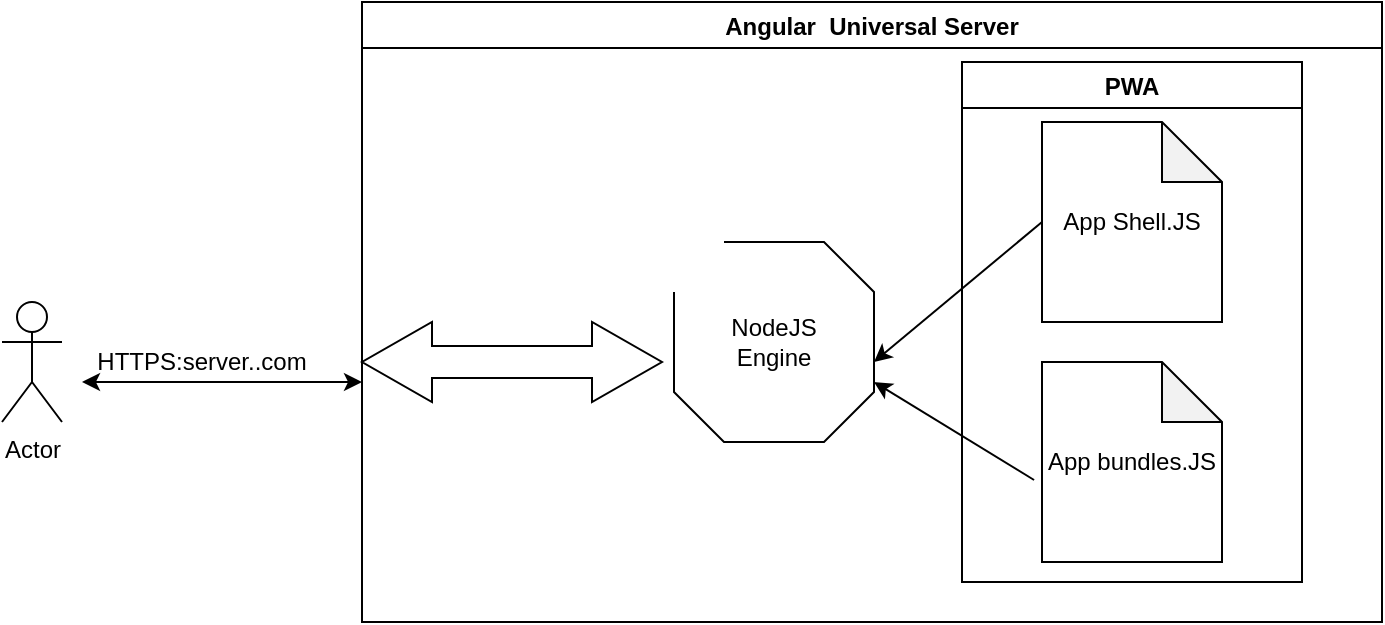 <mxfile version="15.2.8" type="github"><diagram id="70_qfROqWt5G30dgnNGq" name="Page-1"><mxGraphModel dx="1278" dy="617" grid="1" gridSize="10" guides="1" tooltips="1" connect="1" arrows="1" fold="1" page="1" pageScale="1" pageWidth="850" pageHeight="1100" math="0" shadow="0"><root><mxCell id="0"/><mxCell id="1" parent="0"/><mxCell id="eEMJJYMs3V3b30aX9_-q-2" value="Actor" style="shape=umlActor;verticalLabelPosition=bottom;verticalAlign=top;html=1;outlineConnect=0;" vertex="1" parent="1"><mxGeometry x="60" y="280" width="30" height="60" as="geometry"/></mxCell><mxCell id="eEMJJYMs3V3b30aX9_-q-3" value="Angular  Universal Server" style="swimlane;" vertex="1" parent="1"><mxGeometry x="240" y="130" width="510" height="310" as="geometry"/></mxCell><mxCell id="eEMJJYMs3V3b30aX9_-q-4" value="" style="verticalLabelPosition=bottom;verticalAlign=top;html=1;shape=mxgraph.basic.polygon;polyCoords=[[0.25,0],[0.75,0],[1,0.25],[1,0.75],[0.75,1],[0.25,1],[0,0.75],[0,0.25]];polyline=1;fillColor=none;" vertex="1" parent="eEMJJYMs3V3b30aX9_-q-3"><mxGeometry x="156" y="120" width="100" height="100" as="geometry"/></mxCell><mxCell id="eEMJJYMs3V3b30aX9_-q-8" value="NodeJS Engine" style="text;html=1;strokeColor=none;fillColor=none;align=center;verticalAlign=middle;whiteSpace=wrap;rounded=0;" vertex="1" parent="eEMJJYMs3V3b30aX9_-q-3"><mxGeometry x="186" y="160" width="40" height="20" as="geometry"/></mxCell><mxCell id="eEMJJYMs3V3b30aX9_-q-10" value="App Shell.JS" style="text;html=1;strokeColor=none;fillColor=none;align=center;verticalAlign=middle;whiteSpace=wrap;rounded=0;" vertex="1" parent="eEMJJYMs3V3b30aX9_-q-3"><mxGeometry x="360" y="93" width="40" height="20" as="geometry"/></mxCell><mxCell id="eEMJJYMs3V3b30aX9_-q-21" value="" style="html=1;shadow=0;dashed=0;align=center;verticalAlign=middle;shape=mxgraph.arrows2.twoWayArrow;dy=0.6;dx=35;" vertex="1" parent="eEMJJYMs3V3b30aX9_-q-3"><mxGeometry y="160" width="150" height="40" as="geometry"/></mxCell><mxCell id="eEMJJYMs3V3b30aX9_-q-23" value="PWA" style="swimlane;" vertex="1" parent="eEMJJYMs3V3b30aX9_-q-3"><mxGeometry x="300" y="30" width="170" height="260" as="geometry"/></mxCell><mxCell id="eEMJJYMs3V3b30aX9_-q-9" value="App Shell.JS&lt;br&gt;" style="shape=note;whiteSpace=wrap;html=1;backgroundOutline=1;darkOpacity=0.05;" vertex="1" parent="eEMJJYMs3V3b30aX9_-q-23"><mxGeometry x="40" y="30" width="90" height="100" as="geometry"/></mxCell><mxCell id="eEMJJYMs3V3b30aX9_-q-11" value="App&amp;nbsp;bundles.JS" style="shape=note;whiteSpace=wrap;html=1;backgroundOutline=1;darkOpacity=0.05;" vertex="1" parent="eEMJJYMs3V3b30aX9_-q-23"><mxGeometry x="40" y="150" width="90" height="100" as="geometry"/></mxCell><mxCell id="eEMJJYMs3V3b30aX9_-q-6" value="" style="endArrow=classic;startArrow=classic;html=1;" edge="1" parent="1"><mxGeometry width="50" height="50" relative="1" as="geometry"><mxPoint x="100" y="320" as="sourcePoint"/><mxPoint x="240" y="320" as="targetPoint"/></mxGeometry></mxCell><mxCell id="eEMJJYMs3V3b30aX9_-q-7" value="HTTPS:server..com" style="text;html=1;strokeColor=none;fillColor=none;align=center;verticalAlign=middle;whiteSpace=wrap;rounded=0;" vertex="1" parent="1"><mxGeometry x="140" y="300" width="40" height="20" as="geometry"/></mxCell><mxCell id="eEMJJYMs3V3b30aX9_-q-13" value="" style="endArrow=classic;html=1;exitX=0;exitY=0.5;exitDx=0;exitDy=0;exitPerimeter=0;" edge="1" parent="1" source="eEMJJYMs3V3b30aX9_-q-9"><mxGeometry width="50" height="50" relative="1" as="geometry"><mxPoint x="466" y="330" as="sourcePoint"/><mxPoint x="496" y="310" as="targetPoint"/></mxGeometry></mxCell><mxCell id="eEMJJYMs3V3b30aX9_-q-14" value="" style="endArrow=classic;html=1;exitX=-0.044;exitY=0.59;exitDx=0;exitDy=0;exitPerimeter=0;" edge="1" parent="1" source="eEMJJYMs3V3b30aX9_-q-11"><mxGeometry width="50" height="50" relative="1" as="geometry"><mxPoint x="546" y="230" as="sourcePoint"/><mxPoint x="496" y="320" as="targetPoint"/></mxGeometry></mxCell></root></mxGraphModel></diagram></mxfile>